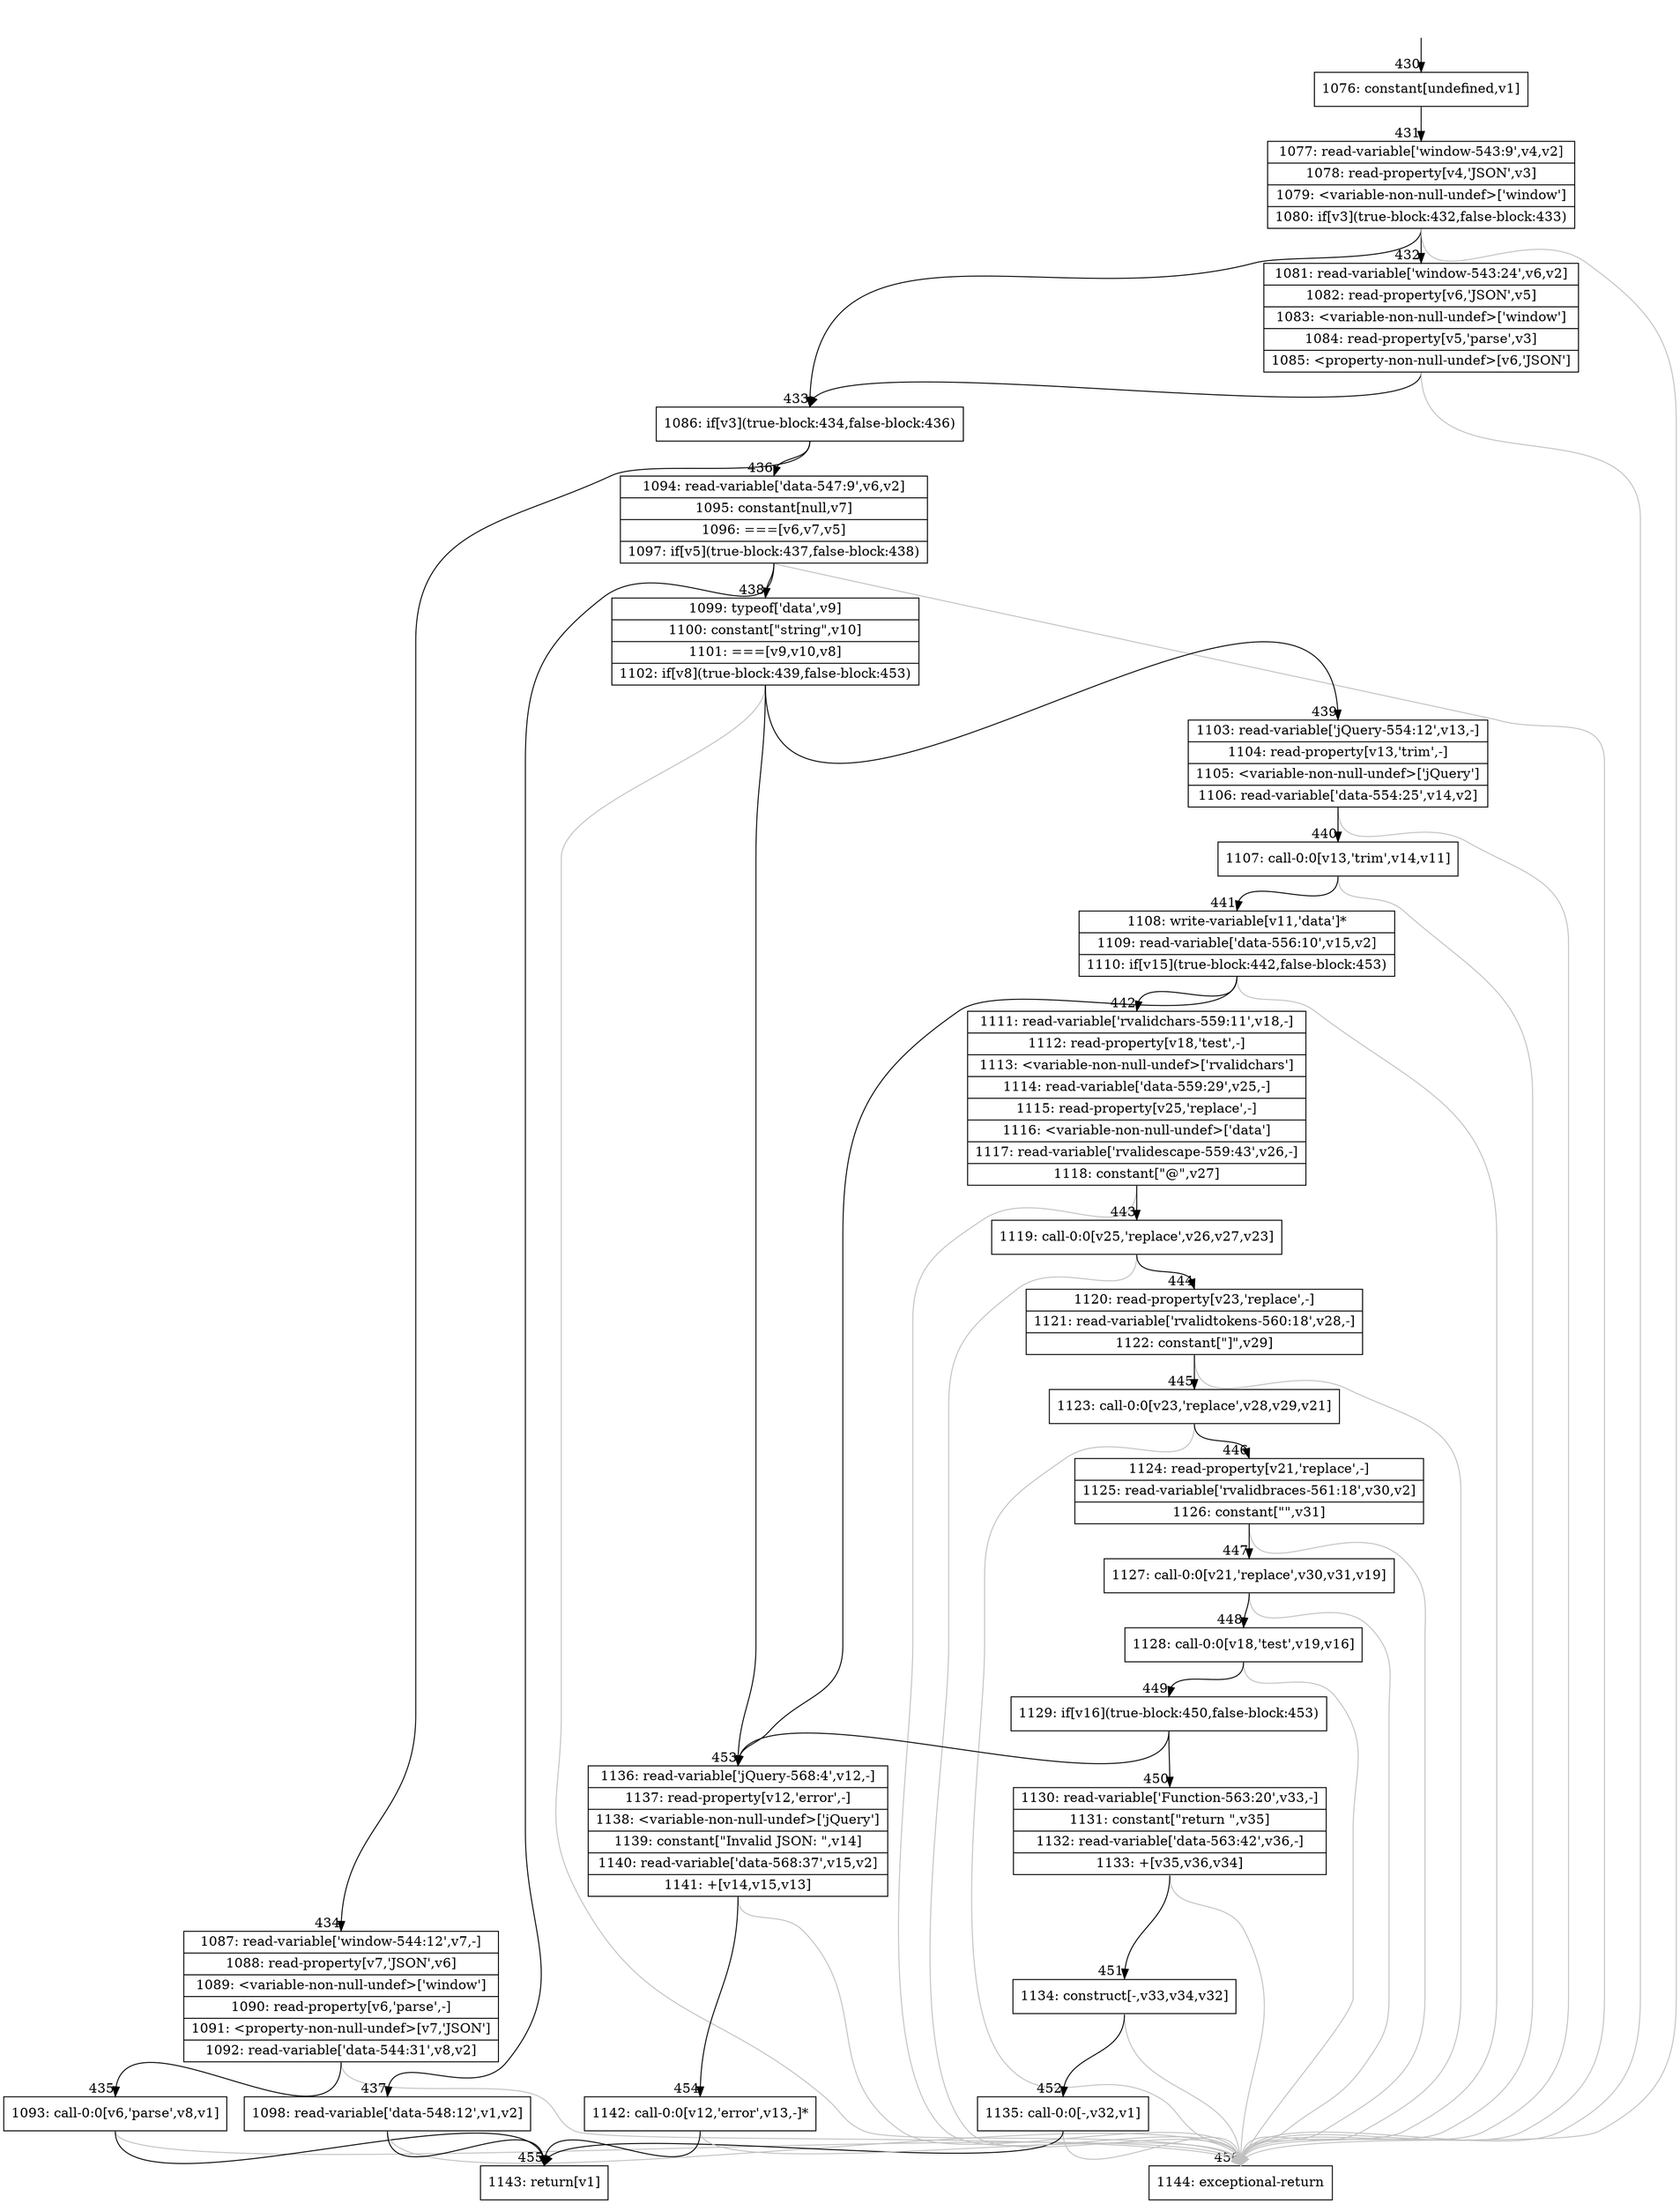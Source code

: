 digraph {
rankdir="TD"
BB_entry33[shape=none,label=""];
BB_entry33 -> BB430 [tailport=s, headport=n, headlabel="    430"]
BB430 [shape=record label="{1076: constant[undefined,v1]}" ] 
BB430 -> BB431 [tailport=s, headport=n, headlabel="      431"]
BB431 [shape=record label="{1077: read-variable['window-543:9',v4,v2]|1078: read-property[v4,'JSON',v3]|1079: \<variable-non-null-undef\>['window']|1080: if[v3](true-block:432,false-block:433)}" ] 
BB431 -> BB433 [tailport=s, headport=n, headlabel="      433"]
BB431 -> BB432 [tailport=s, headport=n, headlabel="      432"]
BB431 -> BB456 [tailport=s, headport=n, color=gray, headlabel="      456"]
BB432 [shape=record label="{1081: read-variable['window-543:24',v6,v2]|1082: read-property[v6,'JSON',v5]|1083: \<variable-non-null-undef\>['window']|1084: read-property[v5,'parse',v3]|1085: \<property-non-null-undef\>[v6,'JSON']}" ] 
BB432 -> BB433 [tailport=s, headport=n]
BB432 -> BB456 [tailport=s, headport=n, color=gray]
BB433 [shape=record label="{1086: if[v3](true-block:434,false-block:436)}" ] 
BB433 -> BB434 [tailport=s, headport=n, headlabel="      434"]
BB433 -> BB436 [tailport=s, headport=n, headlabel="      436"]
BB434 [shape=record label="{1087: read-variable['window-544:12',v7,-]|1088: read-property[v7,'JSON',v6]|1089: \<variable-non-null-undef\>['window']|1090: read-property[v6,'parse',-]|1091: \<property-non-null-undef\>[v7,'JSON']|1092: read-variable['data-544:31',v8,v2]}" ] 
BB434 -> BB435 [tailport=s, headport=n, headlabel="      435"]
BB434 -> BB456 [tailport=s, headport=n, color=gray]
BB435 [shape=record label="{1093: call-0:0[v6,'parse',v8,v1]}" ] 
BB435 -> BB455 [tailport=s, headport=n, headlabel="      455"]
BB435 -> BB456 [tailport=s, headport=n, color=gray]
BB436 [shape=record label="{1094: read-variable['data-547:9',v6,v2]|1095: constant[null,v7]|1096: ===[v6,v7,v5]|1097: if[v5](true-block:437,false-block:438)}" ] 
BB436 -> BB437 [tailport=s, headport=n, headlabel="      437"]
BB436 -> BB438 [tailport=s, headport=n, headlabel="      438"]
BB436 -> BB456 [tailport=s, headport=n, color=gray]
BB437 [shape=record label="{1098: read-variable['data-548:12',v1,v2]}" ] 
BB437 -> BB455 [tailport=s, headport=n]
BB437 -> BB456 [tailport=s, headport=n, color=gray]
BB438 [shape=record label="{1099: typeof['data',v9]|1100: constant[\"string\",v10]|1101: ===[v9,v10,v8]|1102: if[v8](true-block:439,false-block:453)}" ] 
BB438 -> BB439 [tailport=s, headport=n, headlabel="      439"]
BB438 -> BB453 [tailport=s, headport=n, headlabel="      453"]
BB438 -> BB456 [tailport=s, headport=n, color=gray]
BB439 [shape=record label="{1103: read-variable['jQuery-554:12',v13,-]|1104: read-property[v13,'trim',-]|1105: \<variable-non-null-undef\>['jQuery']|1106: read-variable['data-554:25',v14,v2]}" ] 
BB439 -> BB440 [tailport=s, headport=n, headlabel="      440"]
BB439 -> BB456 [tailport=s, headport=n, color=gray]
BB440 [shape=record label="{1107: call-0:0[v13,'trim',v14,v11]}" ] 
BB440 -> BB441 [tailport=s, headport=n, headlabel="      441"]
BB440 -> BB456 [tailport=s, headport=n, color=gray]
BB441 [shape=record label="{1108: write-variable[v11,'data']*|1109: read-variable['data-556:10',v15,v2]|1110: if[v15](true-block:442,false-block:453)}" ] 
BB441 -> BB442 [tailport=s, headport=n, headlabel="      442"]
BB441 -> BB453 [tailport=s, headport=n]
BB441 -> BB456 [tailport=s, headport=n, color=gray]
BB442 [shape=record label="{1111: read-variable['rvalidchars-559:11',v18,-]|1112: read-property[v18,'test',-]|1113: \<variable-non-null-undef\>['rvalidchars']|1114: read-variable['data-559:29',v25,-]|1115: read-property[v25,'replace',-]|1116: \<variable-non-null-undef\>['data']|1117: read-variable['rvalidescape-559:43',v26,-]|1118: constant[\"@\",v27]}" ] 
BB442 -> BB443 [tailport=s, headport=n, headlabel="      443"]
BB442 -> BB456 [tailport=s, headport=n, color=gray]
BB443 [shape=record label="{1119: call-0:0[v25,'replace',v26,v27,v23]}" ] 
BB443 -> BB444 [tailport=s, headport=n, headlabel="      444"]
BB443 -> BB456 [tailport=s, headport=n, color=gray]
BB444 [shape=record label="{1120: read-property[v23,'replace',-]|1121: read-variable['rvalidtokens-560:18',v28,-]|1122: constant[\"]\",v29]}" ] 
BB444 -> BB445 [tailport=s, headport=n, headlabel="      445"]
BB444 -> BB456 [tailport=s, headport=n, color=gray]
BB445 [shape=record label="{1123: call-0:0[v23,'replace',v28,v29,v21]}" ] 
BB445 -> BB446 [tailport=s, headport=n, headlabel="      446"]
BB445 -> BB456 [tailport=s, headport=n, color=gray]
BB446 [shape=record label="{1124: read-property[v21,'replace',-]|1125: read-variable['rvalidbraces-561:18',v30,v2]|1126: constant[\"\",v31]}" ] 
BB446 -> BB447 [tailport=s, headport=n, headlabel="      447"]
BB446 -> BB456 [tailport=s, headport=n, color=gray]
BB447 [shape=record label="{1127: call-0:0[v21,'replace',v30,v31,v19]}" ] 
BB447 -> BB448 [tailport=s, headport=n, headlabel="      448"]
BB447 -> BB456 [tailport=s, headport=n, color=gray]
BB448 [shape=record label="{1128: call-0:0[v18,'test',v19,v16]}" ] 
BB448 -> BB449 [tailport=s, headport=n, headlabel="      449"]
BB448 -> BB456 [tailport=s, headport=n, color=gray]
BB449 [shape=record label="{1129: if[v16](true-block:450,false-block:453)}" ] 
BB449 -> BB450 [tailport=s, headport=n, headlabel="      450"]
BB449 -> BB453 [tailport=s, headport=n]
BB450 [shape=record label="{1130: read-variable['Function-563:20',v33,-]|1131: constant[\"return \",v35]|1132: read-variable['data-563:42',v36,-]|1133: +[v35,v36,v34]}" ] 
BB450 -> BB451 [tailport=s, headport=n, headlabel="      451"]
BB450 -> BB456 [tailport=s, headport=n, color=gray]
BB451 [shape=record label="{1134: construct[-,v33,v34,v32]}" ] 
BB451 -> BB452 [tailport=s, headport=n, headlabel="      452"]
BB451 -> BB456 [tailport=s, headport=n, color=gray]
BB452 [shape=record label="{1135: call-0:0[-,v32,v1]}" ] 
BB452 -> BB455 [tailport=s, headport=n]
BB452 -> BB456 [tailport=s, headport=n, color=gray]
BB453 [shape=record label="{1136: read-variable['jQuery-568:4',v12,-]|1137: read-property[v12,'error',-]|1138: \<variable-non-null-undef\>['jQuery']|1139: constant[\"Invalid JSON: \",v14]|1140: read-variable['data-568:37',v15,v2]|1141: +[v14,v15,v13]}" ] 
BB453 -> BB454 [tailport=s, headport=n, headlabel="      454"]
BB453 -> BB456 [tailport=s, headport=n, color=gray]
BB454 [shape=record label="{1142: call-0:0[v12,'error',v13,-]*}" ] 
BB454 -> BB455 [tailport=s, headport=n]
BB454 -> BB456 [tailport=s, headport=n, color=gray]
BB455 [shape=record label="{1143: return[v1]}" ] 
BB456 [shape=record label="{1144: exceptional-return}" ] 
}
